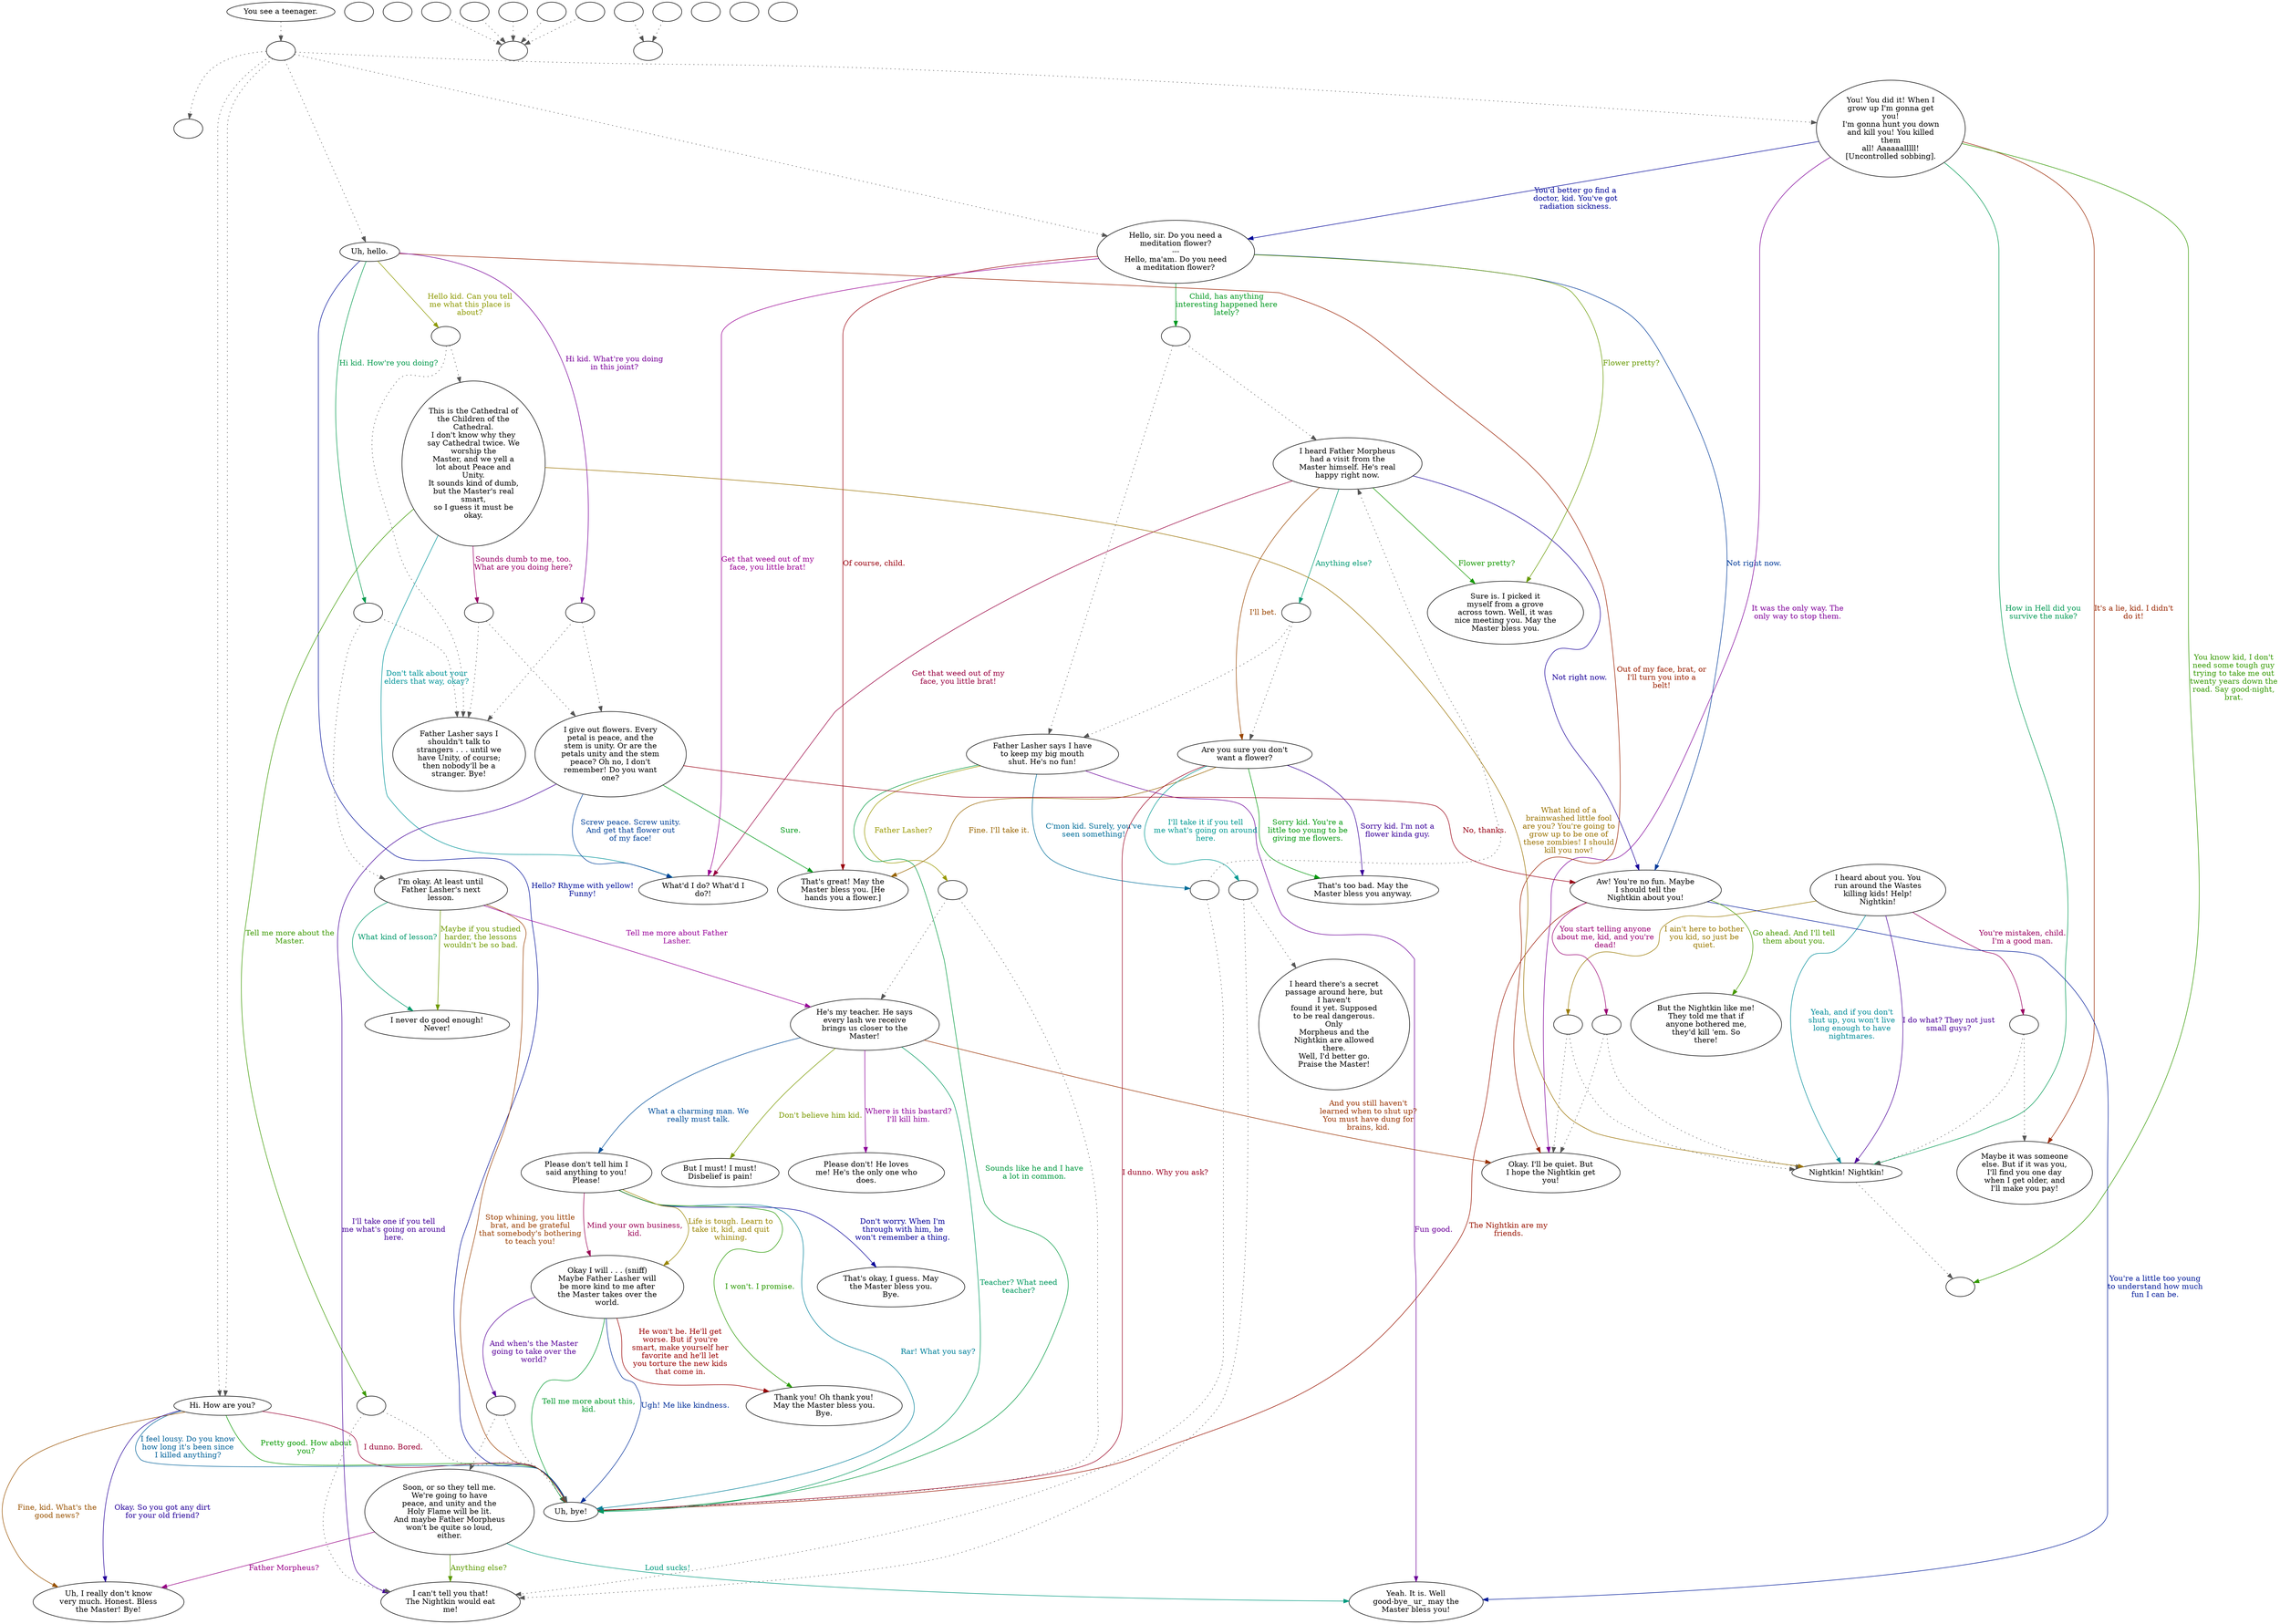 digraph CALDER {
  "start" [style=filled       fillcolor="#FFFFFF"       color="#000000"]
  "start" -> "do_dialogue" [style=dotted color="#555555"]
  "start" [label="You see a teenager."]
  "do_dialogue" [style=filled       fillcolor="#FFFFFF"       color="#000000"]
  "do_dialogue" -> "weapon_check" [style=dotted color="#555555"]
  "do_dialogue" -> "calder28" [style=dotted color="#555555"]
  "do_dialogue" -> "calder05" [style=dotted color="#555555"]
  "do_dialogue" -> "calder00" [style=dotted color="#555555"]
  "do_dialogue" -> "calder28" [style=dotted color="#555555"]
  "do_dialogue" -> "calder29" [style=dotted color="#555555"]
  "do_dialogue" [label=""]
  "calder00" [style=filled       fillcolor="#FFFFFF"       color="#000000"]
  "calder00" [label="You! You did it! When I\ngrow up I'm gonna get\nyou!\nI'm gonna hunt you down\nand kill you! You killed\nthem\nall! Aaaaaalllll!\n[Uncontrolled sobbing]."]
  "calder00" -> "calder02" [label="It was the only way. The\nonly way to stop them." color="#7F0099" fontcolor="#7F0099"]
  "calder00" -> "calder03" [label="How in Hell did you\nsurvive the nuke?" color="#009953" fontcolor="#009953"]
  "calder00" -> "calder04" [label="It's a lie, kid. I didn't\ndo it!" color="#992600" fontcolor="#992600"]
  "calder00" -> "calder05" [label="You'd better go find a\ndoctor, kid. You've got\nradiation sickness." color="#000699" fontcolor="#000699"]
  "calder00" -> "caldercombat" [label="You know kid, I don't\nneed some tough guy\ntrying to take me out\ntwenty years down the\nroad. Say good-night,\nbrat." color="#339900" fontcolor="#339900"]
  "calder01" [style=filled       fillcolor="#FFFFFF"       color="#000000"]
  "calder01" [label="I heard about you. You\nrun around the Wastes\nkilling kids! Help!\nNightkin!"]
  "calder01" -> "calder01a" [label="You're mistaken, child.\nI'm a good man." color="#990060" fontcolor="#990060"]
  "calder01" -> "calder03" [label="Yeah, and if you don't\nshut up, you won't live\nlong enough to have\nnightmares." color="#008C99" fontcolor="#008C99"]
  "calder01" -> "calder01b" [label="I ain't here to bother\nyou kid, so just be\nquiet." color="#997900" fontcolor="#997900"]
  "calder01" -> "calder03" [label="I do what? They not just\nsmall guys?" color="#4C0099" fontcolor="#4C0099"]
  "calder01a" [style=filled       fillcolor="#FFFFFF"       color="#000000"]
  "calder01a" -> "calder04" [style=dotted color="#555555"]
  "calder01a" -> "calder03" [style=dotted color="#555555"]
  "calder01a" [label=""]
  "calder01b" [style=filled       fillcolor="#FFFFFF"       color="#000000"]
  "calder01b" -> "calder02" [style=dotted color="#555555"]
  "calder01b" -> "calder03" [style=dotted color="#555555"]
  "calder01b" [label=""]
  "calder02" [style=filled       fillcolor="#FFFFFF"       color="#000000"]
  "calder02" [label="Okay. I'll be quiet. But\nI hope the Nightkin get\nyou!"]
  "calder03" [style=filled       fillcolor="#FFFFFF"       color="#000000"]
  "calder03" -> "caldercombat" [style=dotted color="#555555"]
  "calder03" [label="Nightkin! Nightkin!"]
  "calder04" [style=filled       fillcolor="#FFFFFF"       color="#000000"]
  "calder04" [label="Maybe it was someone\nelse. But if it was you,\nI'll find you one day\nwhen I get older, and\nI'll make you pay!"]
  "calder05" [style=filled       fillcolor="#FFFFFF"       color="#000000"]
  "calder05" [label="Hello, sir. Do you need a\nmeditation flower?\n---\nHello, ma'am. Do you need\na meditation flower?"]
  "calder05" -> "calder05a" [label="Child, has anything\ninteresting happened here\nlately?" color="#009920" fontcolor="#009920"]
  "calder05" -> "calder08" [label="Of course, child." color="#99000D" fontcolor="#99000D"]
  "calder05" -> "calder09" [label="Not right now." color="#003A99" fontcolor="#003A99"]
  "calder05" -> "calder10" [label="Flower pretty?" color="#669900" fontcolor="#669900"]
  "calder05" -> "calder11" [label="Get that weed out of my\nface, you little brat!" color="#990093" fontcolor="#990093"]
  "calder05a" [style=filled       fillcolor="#FFFFFF"       color="#000000"]
  "calder05a" -> "calder06" [style=dotted color="#555555"]
  "calder05a" -> "calder07" [style=dotted color="#555555"]
  "calder05a" [label=""]
  "calder06" [style=filled       fillcolor="#FFFFFF"       color="#000000"]
  "calder06" [label="I heard Father Morpheus\nhad a visit from the\nMaster himself. He's real\nhappy right now."]
  "calder06" -> "calder06a" [label="Anything else?" color="#009972" fontcolor="#009972"]
  "calder06" -> "calder12" [label="I'll bet." color="#994600" fontcolor="#994600"]
  "calder06" -> "calder09" [label="Not right now." color="#190099" fontcolor="#190099"]
  "calder06" -> "calder10" [label="Flower pretty?" color="#149900" fontcolor="#149900"]
  "calder06" -> "calder11" [label="Get that weed out of my\nface, you little brat!" color="#990040" fontcolor="#990040"]
  "calder06a" [style=filled       fillcolor="#FFFFFF"       color="#000000"]
  "calder06a" -> "calder12" [style=dotted color="#555555"]
  "calder06a" -> "calder07" [style=dotted color="#555555"]
  "calder06a" [label=""]
  "calder07" [style=filled       fillcolor="#FFFFFF"       color="#000000"]
  "calder07" [label="Father Lasher says I have\nto keep my big mouth\nshut. He's no fun!"]
  "calder07" -> "calder07a" [label="C'mon kid. Surely, you've\nseen something!" color="#006D99" fontcolor="#006D99"]
  "calder07" -> "calder07b" [label="Father Lasher?" color="#999900" fontcolor="#999900"]
  "calder07" -> "calder16" [label="Fun good." color="#6C0099" fontcolor="#6C0099"]
  "calder07" -> "calder15" [label="Sounds like he and I have\na lot in common." color="#00993F" fontcolor="#00993F"]
  "calder07a" [style=filled       fillcolor="#FFFFFF"       color="#000000"]
  "calder07a" -> "calder06" [style=dotted color="#555555"]
  "calder07a" -> "calder13" [style=dotted color="#555555"]
  "calder07a" [label=""]
  "calder07b" [style=filled       fillcolor="#FFFFFF"       color="#000000"]
  "calder07b" -> "calder14" [style=dotted color="#555555"]
  "calder07b" -> "calder15" [style=dotted color="#555555"]
  "calder07b" [label=""]
  "calder08" [style=filled       fillcolor="#FFFFFF"       color="#000000"]
  "calder08" [label="That's great! May the\nMaster bless you. [He\nhands you a flower.]"]
  "calder09" [style=filled       fillcolor="#FFFFFF"       color="#000000"]
  "calder09" [label="Aw! You're no fun. Maybe\nI should tell the\nNightkin about you!"]
  "calder09" -> "calder15" [label="The Nightkin are my\nfriends." color="#991300" fontcolor="#991300"]
  "calder09" -> "calder16" [label="You're a little too young\nto understand how much\nfun I can be." color="#001A99" fontcolor="#001A99"]
  "calder09" -> "calder17" [label="Go ahead. And I'll tell\nthem about you." color="#479900" fontcolor="#479900"]
  "calder09" -> "calder09a" [label="You start telling anyone\nabout me, kid, and you're\ndead!" color="#990073" fontcolor="#990073"]
  "calder09a" [style=filled       fillcolor="#FFFFFF"       color="#000000"]
  "calder09a" -> "calder02" [style=dotted color="#555555"]
  "calder09a" -> "calder03" [style=dotted color="#555555"]
  "calder09a" [label=""]
  "calder10" [style=filled       fillcolor="#FFFFFF"       color="#000000"]
  "calder10" [label="Sure is. I picked it\nmyself from a grove\nacross town. Well, it was\nnice meeting you. May the\nMaster bless you."]
  "calder11" [style=filled       fillcolor="#FFFFFF"       color="#000000"]
  "calder11" [label="What'd I do? What'd I\ndo?!"]
  "calder12" [style=filled       fillcolor="#FFFFFF"       color="#000000"]
  "calder12" [label="Are you sure you don't\nwant a flower?"]
  "calder12" -> "calder12a" [label="I'll take it if you tell\nme what's going on around\nhere." color="#009992" fontcolor="#009992"]
  "calder12" -> "calder08" [label="Fine. I'll take it." color="#996500" fontcolor="#996500"]
  "calder12" -> "calder19" [label="Sorry kid. I'm not a\nflower kinda guy." color="#390099" fontcolor="#390099"]
  "calder12" -> "calder19" [label="Sorry kid. You're a\nlittle too young to be\ngiving me flowers." color="#00990C" fontcolor="#00990C"]
  "calder12" -> "calder15" [label="I dunno. Why you ask?" color="#990021" fontcolor="#990021"]
  "calder12a" [style=filled       fillcolor="#FFFFFF"       color="#000000"]
  "calder12a" -> "calder18" [style=dotted color="#555555"]
  "calder12a" -> "calder13" [style=dotted color="#555555"]
  "calder12a" [label=""]
  "calder13" [style=filled       fillcolor="#FFFFFF"       color="#000000"]
  "calder13" [label="I can't tell you that!\nThe Nightkin would eat\nme!"]
  "calder14" [style=filled       fillcolor="#FFFFFF"       color="#000000"]
  "calder14" [label="He's my teacher. He says\nevery lash we receive\nbrings us closer to the\nMaster!"]
  "calder14" -> "calder20" [label="What a charming man. We\nreally must talk." color="#004D99" fontcolor="#004D99"]
  "calder14" -> "calder21" [label="Don't believe him kid." color="#7A9900" fontcolor="#7A9900"]
  "calder14" -> "calder22" [label="Where is this bastard?\nI'll kill him." color="#8C0099" fontcolor="#8C0099"]
  "calder14" -> "calder15" [label="Teacher? What need\nteacher?" color="#00995F" fontcolor="#00995F"]
  "calder14" -> "calder02" [label="And you still haven't\nlearned when to shut up?\nYou must have dung for\nbrains, kid." color="#993200" fontcolor="#993200"]
  "calder15" [style=filled       fillcolor="#FFFFFF"       color="#000000"]
  "calder15" [label="Uh, bye!"]
  "calder16" [style=filled       fillcolor="#FFFFFF"       color="#000000"]
  "calder16" [label="Yeah. It is. Well\ngood-bye_ ur_ may the\nMaster bless you!"]
  "calder17" [style=filled       fillcolor="#FFFFFF"       color="#000000"]
  "calder17" [label="But the Nightkin like me!\nThey told me that if\nanyone bothered me,\nthey'd kill 'em. So\nthere!"]
  "calder18" [style=filled       fillcolor="#FFFFFF"       color="#000000"]
  "calder18" [label="I heard there's a secret\npassage around here, but\nI haven't\nfound it yet. Supposed\nto be real dangerous.\nOnly\nMorpheus and the\nNightkin are allowed\nthere.\nWell, I'd better go.\nPraise the Master!"]
  "calder19" [style=filled       fillcolor="#FFFFFF"       color="#000000"]
  "calder19" [label="That's too bad. May the\nMaster bless you anyway."]
  "calder20" [style=filled       fillcolor="#FFFFFF"       color="#000000"]
  "calder20" [label="Please don't tell him I\nsaid anything to you!\nPlease!"]
  "calder20" -> "calder23" [label="Don't worry. When I'm\nthrough with him, he\nwon't remember a thing." color="#060099" fontcolor="#060099"]
  "calder20" -> "calder24" [label="I won't. I promise." color="#279900" fontcolor="#279900"]
  "calder20" -> "calder25" [label="Mind your own business,\nkid." color="#990054" fontcolor="#990054"]
  "calder20" -> "calder15" [label="Rar! What you say?" color="#008099" fontcolor="#008099"]
  "calder20" -> "calder25" [label="Life is tough. Learn to\ntake it, kid, and quit\nwhining." color="#998500" fontcolor="#998500"]
  "calder21" [style=filled       fillcolor="#FFFFFF"       color="#000000"]
  "calder21" [label="But I must! I must!\nDisbelief is pain!"]
  "calder22" [style=filled       fillcolor="#FFFFFF"       color="#000000"]
  "calder22" [label="Please don't! He loves\nme! He's the only one who\ndoes."]
  "calder23" [style=filled       fillcolor="#FFFFFF"       color="#000000"]
  "calder23" [label="That's okay, I guess. May\nthe Master bless you.\nBye."]
  "calder24" [style=filled       fillcolor="#FFFFFF"       color="#000000"]
  "calder24" [label="Thank you! Oh thank you!\nMay the Master bless you.\nBye."]
  "calder25" [style=filled       fillcolor="#FFFFFF"       color="#000000"]
  "calder25" [label="Okay I will . . . (sniff)\nMaybe Father Lasher will\nbe more kind to me after\nthe Master takes over the\nworld."]
  "calder25" -> "calder25a" [label="And when's the Master\ngoing to take over the\nworld?" color="#580099" fontcolor="#580099"]
  "calder25" -> "calder15" [label="Tell me more about this,\nkid." color="#00992C" fontcolor="#00992C"]
  "calder25" -> "calder24" [label="He won't be. He'll get\nworse. But if you're\nsmart, make yourself her\nfavorite and he'll let\nyou torture the new kids\nthat come in." color="#990001" fontcolor="#990001"]
  "calder25" -> "calder15" [label="Ugh! Me like kindness." color="#002E99" fontcolor="#002E99"]
  "calder25a" [style=filled       fillcolor="#FFFFFF"       color="#000000"]
  "calder25a" -> "calder26" [style=dotted color="#555555"]
  "calder25a" -> "calder15" [style=dotted color="#555555"]
  "calder25a" [label=""]
  "calder26" [style=filled       fillcolor="#FFFFFF"       color="#000000"]
  "calder26" [label="Soon, or so they tell me.\nWe're going to have\npeace, and unity and the\nHoly Flame will be lit.\nAnd maybe Father Morpheus\nwon't be quite so loud,\neither."]
  "calder26" -> "calder13" [label="Anything else?" color="#5A9900" fontcolor="#5A9900"]
  "calder26" -> "calder27" [label="Father Morpheus?" color="#990087" fontcolor="#990087"]
  "calder26" -> "calder16" [label="Loud sucks!" color="#00997E" fontcolor="#00997E"]
  "calder27" [style=filled       fillcolor="#FFFFFF"       color="#000000"]
  "calder27" [label="Uh, I really don't know\nvery much. Honest. Bless\nthe Master! Bye!"]
  "calder28" [style=filled       fillcolor="#FFFFFF"       color="#000000"]
  "calder28" [label="Hi. How are you?"]
  "calder28" -> "calder27" [label="Fine, kid. What's the\ngood news?" color="#995200" fontcolor="#995200"]
  "calder28" -> "calder27" [label="Okay. So you got any dirt\nfor your old friend?" color="#250099" fontcolor="#250099"]
  "calder28" -> "calder15" [label="Pretty good. How about\nyou?" color="#079900" fontcolor="#079900"]
  "calder28" -> "calder15" [label="I dunno. Bored." color="#990034" fontcolor="#990034"]
  "calder28" -> "calder15" [label="I feel lousy. Do you know\nhow long it's been since\nI killed anything?" color="#006199" fontcolor="#006199"]
  "calder29" [style=filled       fillcolor="#FFFFFF"       color="#000000"]
  "calder29" [label="Uh, hello."]
  "calder29" -> "calder29a" [label="Hello kid. Can you tell\nme what this place is\nabout?" color="#8D9900" fontcolor="#8D9900"]
  "calder29" -> "calder29b" [label="Hi kid. What're you doing\nin this joint?" color="#780099" fontcolor="#780099"]
  "calder29" -> "calder29c" [label="Hi kid. How're you doing?" color="#00994B" fontcolor="#00994B"]
  "calder29" -> "calder02" [label="Out of my face, brat, or\nI'll turn you into a\nbelt!" color="#991F00" fontcolor="#991F00"]
  "calder29" -> "calder15" [label="Hello? Rhyme with yellow!\nFunny!" color="#000E99" fontcolor="#000E99"]
  "calder29a" [style=filled       fillcolor="#FFFFFF"       color="#000000"]
  "calder29a" -> "calder30" [style=dotted color="#555555"]
  "calder29a" -> "calder32" [style=dotted color="#555555"]
  "calder29a" [label=""]
  "calder29b" [style=filled       fillcolor="#FFFFFF"       color="#000000"]
  "calder29b" -> "calder31" [style=dotted color="#555555"]
  "calder29b" -> "calder32" [style=dotted color="#555555"]
  "calder29b" [label=""]
  "calder29c" [style=filled       fillcolor="#FFFFFF"       color="#000000"]
  "calder29c" -> "calder33" [style=dotted color="#555555"]
  "calder29c" -> "calder32" [style=dotted color="#555555"]
  "calder29c" [label=""]
  "calder30" [style=filled       fillcolor="#FFFFFF"       color="#000000"]
  "calder30" [label="This is the Cathedral of\nthe Children of the\nCathedral.\nI don't know why they\nsay Cathedral twice. We\nworship the\nMaster, and we yell a\nlot about Peace and\nUnity.\nIt sounds kind of dumb,\nbut the Master's real\nsmart,\nso I guess it must be\nokay."]
  "calder30" -> "calder30a" [label="Tell me more about the\nMaster." color="#3B9900" fontcolor="#3B9900"]
  "calder30" -> "calder30b" [label="Sounds dumb to me, too.\nWhat are you doing here?" color="#990067" fontcolor="#990067"]
  "calder30" -> "calder11" [label="Don't talk about your\nelders that way, okay?" color="#009499" fontcolor="#009499"]
  "calder30" -> "calder03" [label="What kind of a\nbrainwashed little fool\nare you? You're going to\ngrow up to be one of\nthese zombies! I should\nkill you now!" color="#997100" fontcolor="#997100"]
  "calder30a" [style=filled       fillcolor="#FFFFFF"       color="#000000"]
  "calder30a" -> "calder13" [style=dotted color="#555555"]
  "calder30a" -> "calder15" [style=dotted color="#555555"]
  "calder30a" [label=""]
  "calder30b" [style=filled       fillcolor="#FFFFFF"       color="#000000"]
  "calder30b" -> "calder31" [style=dotted color="#555555"]
  "calder30b" -> "calder32" [style=dotted color="#555555"]
  "calder30b" [label=""]
  "calder31" [style=filled       fillcolor="#FFFFFF"       color="#000000"]
  "calder31" [label="I give out flowers. Every\npetal is peace, and the\nstem is unity. Or are the\npetals unity and the stem\npeace? Oh no, I don't\nremember! Do you want\none?"]
  "calder31" -> "calder13" [label="I'll take one if you tell\nme what's going on around\nhere." color="#450099" fontcolor="#450099"]
  "calder31" -> "calder08" [label="Sure." color="#009918" fontcolor="#009918"]
  "calder31" -> "calder09" [label="No, thanks." color="#990014" fontcolor="#990014"]
  "calder31" -> "calder11" [label="Screw peace. Screw unity.\nAnd get that flower out\nof my face!" color="#004199" fontcolor="#004199"]
  "calder32" [style=filled       fillcolor="#FFFFFF"       color="#000000"]
  "calder32" [label="Father Lasher says I\nshouldn't talk to\nstrangers . . . until we\nhave Unity, of course;\nthen nobody'll be a\nstranger. Bye!"]
  "calder33" [style=filled       fillcolor="#FFFFFF"       color="#000000"]
  "calder33" [label="I'm okay. At least until\nFather Lasher's next\nlesson."]
  "calder33" -> "calder34" [label="Maybe if you studied\nharder, the lessons\nwouldn't be so bad." color="#6E9900" fontcolor="#6E9900"]
  "calder33" -> "calder14" [label="Tell me more about Father\nLasher." color="#980099" fontcolor="#980099"]
  "calder33" -> "calder34" [label="What kind of lesson?" color="#00996B" fontcolor="#00996B"]
  "calder33" -> "calder15" [label="Stop whining, you little\nbrat, and be grateful\nthat somebody's bothering\nto teach you!" color="#993E00" fontcolor="#993E00"]
  "calder34" [style=filled       fillcolor="#FFFFFF"       color="#000000"]
  "calder34" [label="I never do good enough!\nNever!"]
  "calderdone" [style=filled       fillcolor="#FFFFFF"       color="#000000"]
  "calderdone" [label=""]
  "calderend" [style=filled       fillcolor="#FFFFFF"       color="#000000"]
  "calderend" [label=""]
  "caldercombat" [style=filled       fillcolor="#FFFFFF"       color="#000000"]
  "caldercombat" [label=""]
  "weapon_check" [style=filled       fillcolor="#FFFFFF"       color="#000000"]
  "weapon_check" [label=""]
  "get_reaction" [style=filled       fillcolor="#FFFFFF"       color="#000000"]
  "get_reaction" -> "ReactToLevel" [style=dotted color="#555555"]
  "get_reaction" [label=""]
  "ReactToLevel" [style=filled       fillcolor="#FFFFFF"       color="#000000"]
  "ReactToLevel" [label=""]
  "LevelToReact" [style=filled       fillcolor="#FFFFFF"       color="#000000"]
  "LevelToReact" [label=""]
  "UpReact" [style=filled       fillcolor="#FFFFFF"       color="#000000"]
  "UpReact" -> "ReactToLevel" [style=dotted color="#555555"]
  "UpReact" [label=""]
  "DownReact" [style=filled       fillcolor="#FFFFFF"       color="#000000"]
  "DownReact" -> "ReactToLevel" [style=dotted color="#555555"]
  "DownReact" [label=""]
  "BottomReact" [style=filled       fillcolor="#FFFFFF"       color="#000000"]
  "BottomReact" [label=""]
  "TopReact" [style=filled       fillcolor="#FFFFFF"       color="#000000"]
  "TopReact" [label=""]
  "BigUpReact" [style=filled       fillcolor="#FFFFFF"       color="#000000"]
  "BigUpReact" -> "ReactToLevel" [style=dotted color="#555555"]
  "BigUpReact" [label=""]
  "BigDownReact" [style=filled       fillcolor="#FFFFFF"       color="#000000"]
  "BigDownReact" -> "ReactToLevel" [style=dotted color="#555555"]
  "BigDownReact" [label=""]
  "UpReactLevel" [style=filled       fillcolor="#FFFFFF"       color="#000000"]
  "UpReactLevel" -> "LevelToReact" [style=dotted color="#555555"]
  "UpReactLevel" [label=""]
  "DownReactLevel" [style=filled       fillcolor="#FFFFFF"       color="#000000"]
  "DownReactLevel" -> "LevelToReact" [style=dotted color="#555555"]
  "DownReactLevel" [label=""]
  "Goodbyes" [style=filled       fillcolor="#FFFFFF"       color="#000000"]
  "Goodbyes" [label=""]
}